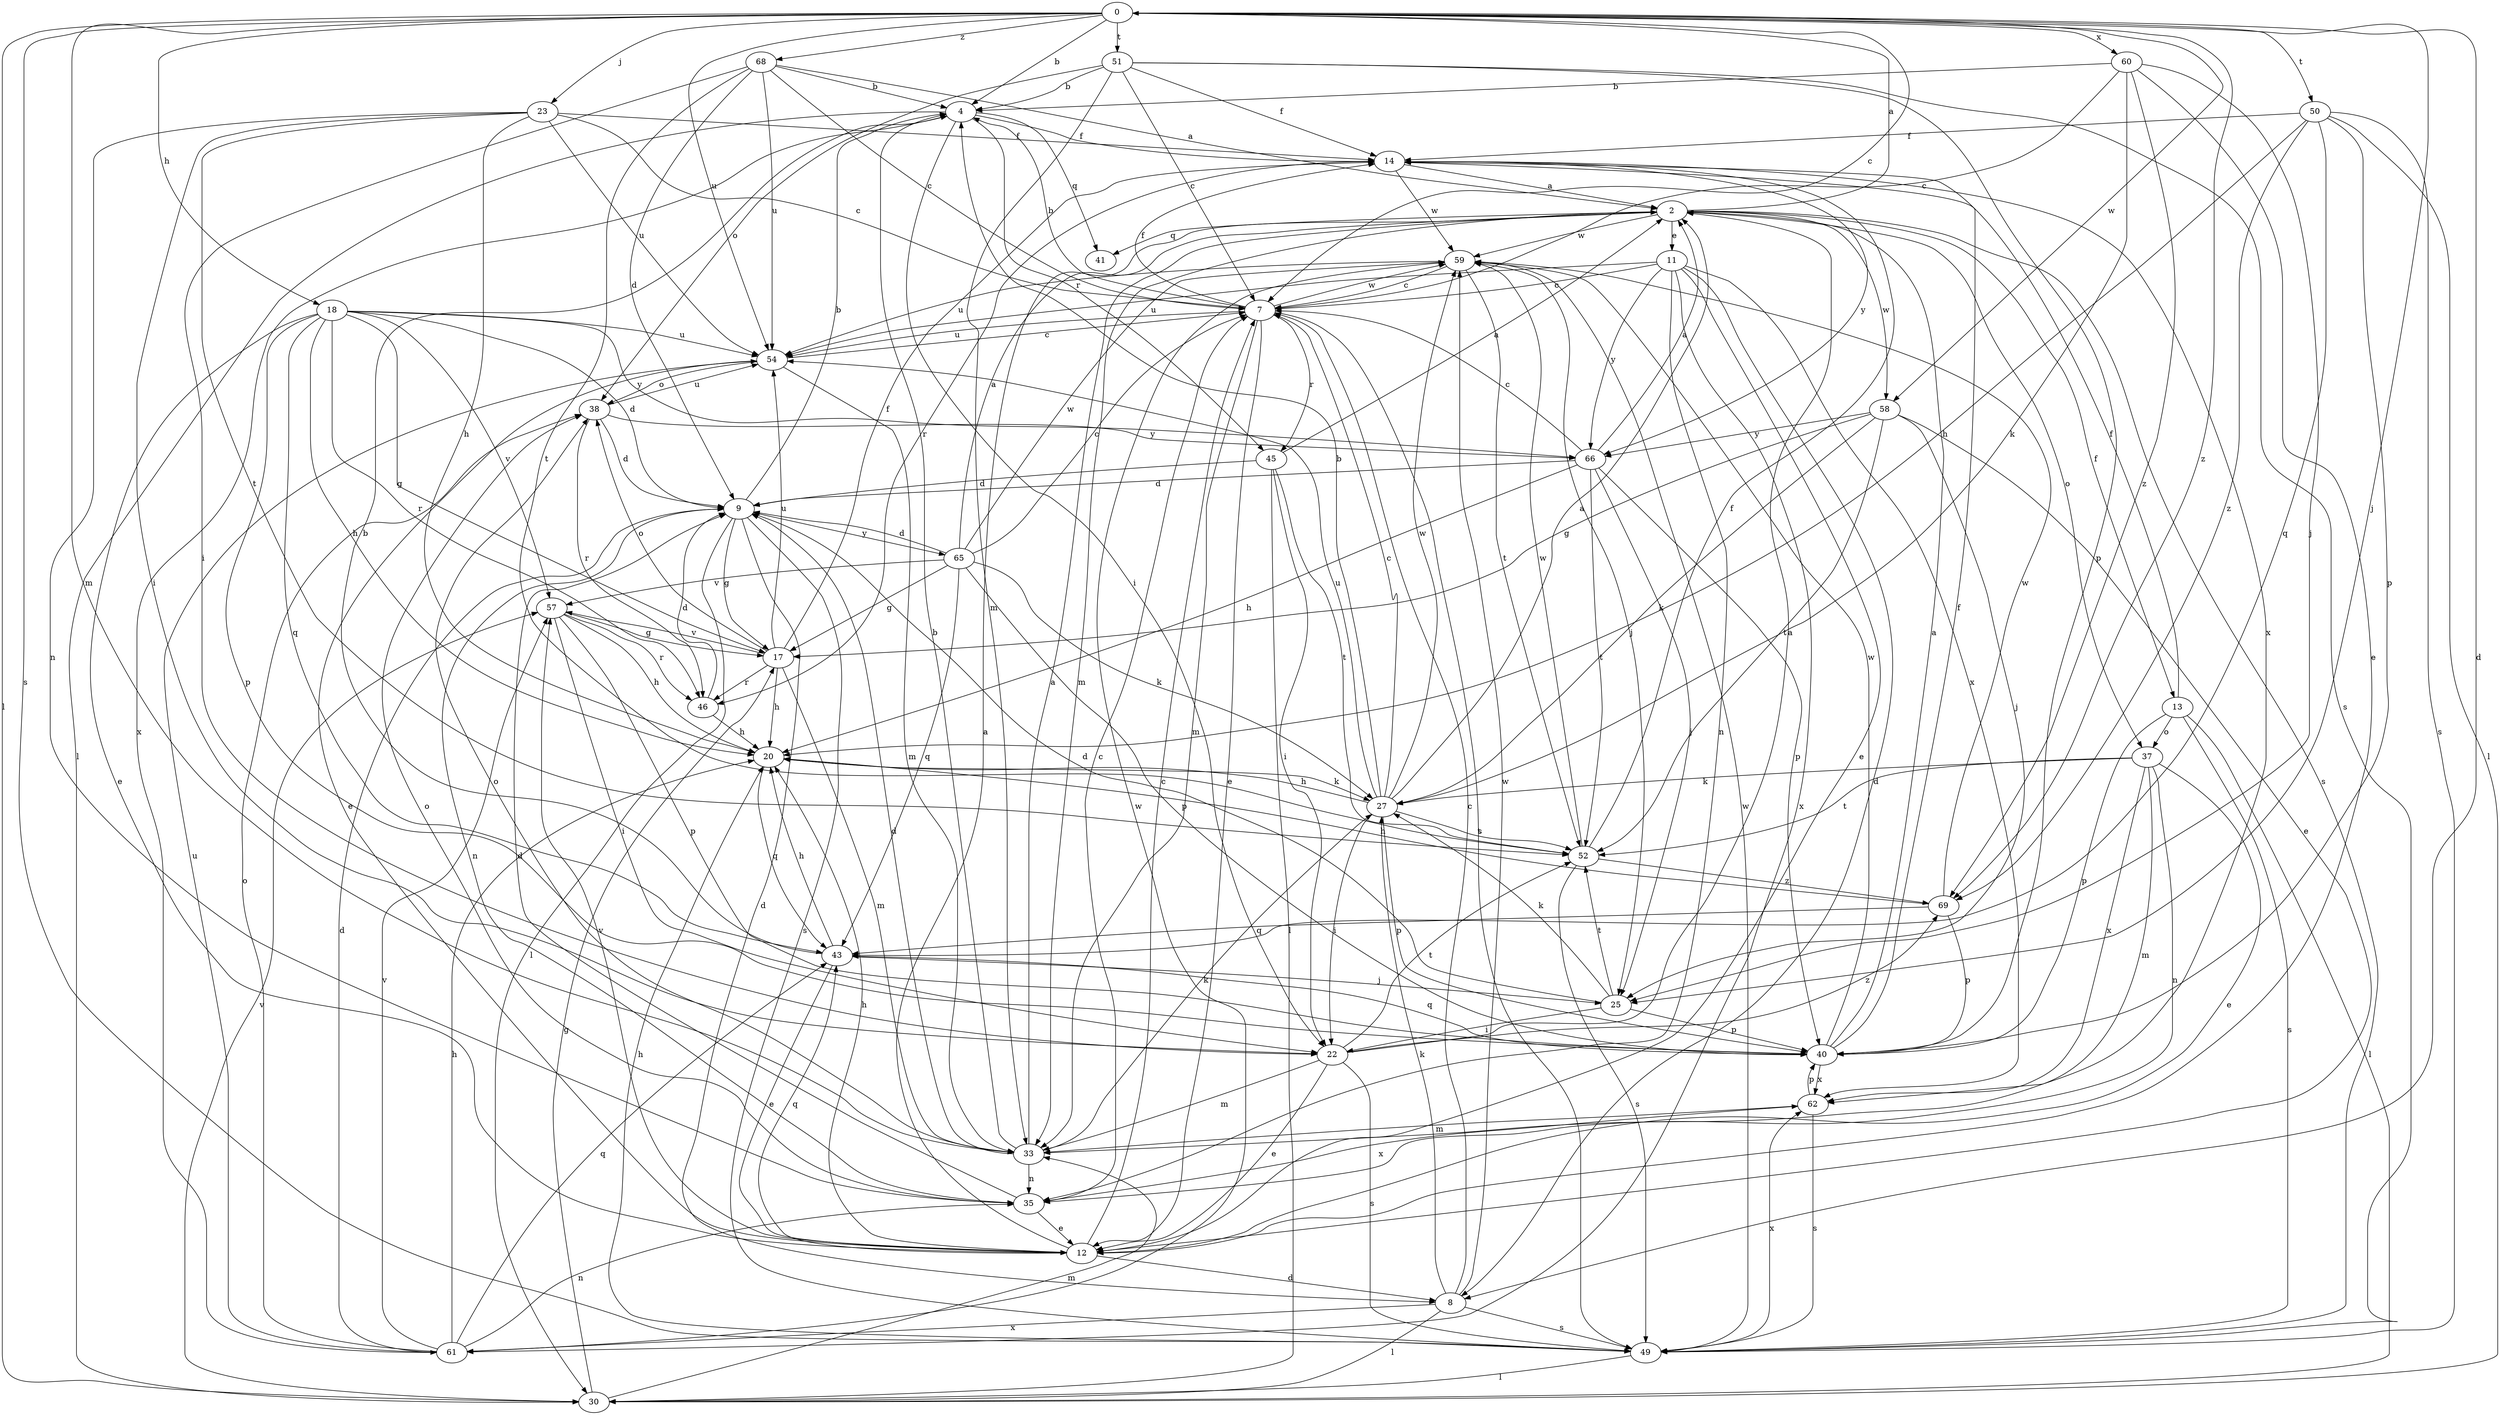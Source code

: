 strict digraph  {
0;
2;
4;
7;
8;
9;
11;
12;
13;
14;
17;
18;
20;
22;
23;
25;
27;
30;
33;
35;
37;
38;
40;
41;
43;
45;
46;
49;
50;
51;
52;
54;
57;
58;
59;
60;
61;
62;
65;
66;
68;
69;
0 -> 4  [label=b];
0 -> 7  [label=c];
0 -> 8  [label=d];
0 -> 18  [label=h];
0 -> 23  [label=j];
0 -> 25  [label=j];
0 -> 30  [label=l];
0 -> 33  [label=m];
0 -> 49  [label=s];
0 -> 50  [label=t];
0 -> 51  [label=t];
0 -> 54  [label=u];
0 -> 58  [label=w];
0 -> 60  [label=x];
0 -> 68  [label=z];
0 -> 69  [label=z];
2 -> 0  [label=a];
2 -> 11  [label=e];
2 -> 13  [label=f];
2 -> 33  [label=m];
2 -> 37  [label=o];
2 -> 41  [label=q];
2 -> 49  [label=s];
2 -> 58  [label=w];
2 -> 59  [label=w];
4 -> 14  [label=f];
4 -> 22  [label=i];
4 -> 30  [label=l];
4 -> 41  [label=q];
4 -> 45  [label=r];
4 -> 61  [label=x];
7 -> 4  [label=b];
7 -> 12  [label=e];
7 -> 14  [label=f];
7 -> 33  [label=m];
7 -> 45  [label=r];
7 -> 49  [label=s];
7 -> 54  [label=u];
7 -> 59  [label=w];
8 -> 7  [label=c];
8 -> 27  [label=k];
8 -> 30  [label=l];
8 -> 49  [label=s];
8 -> 59  [label=w];
8 -> 61  [label=x];
9 -> 4  [label=b];
9 -> 8  [label=d];
9 -> 17  [label=g];
9 -> 30  [label=l];
9 -> 35  [label=n];
9 -> 49  [label=s];
9 -> 65  [label=y];
11 -> 7  [label=c];
11 -> 8  [label=d];
11 -> 12  [label=e];
11 -> 35  [label=n];
11 -> 54  [label=u];
11 -> 61  [label=x];
11 -> 62  [label=x];
11 -> 66  [label=y];
12 -> 2  [label=a];
12 -> 7  [label=c];
12 -> 8  [label=d];
12 -> 20  [label=h];
12 -> 43  [label=q];
12 -> 57  [label=v];
13 -> 14  [label=f];
13 -> 30  [label=l];
13 -> 37  [label=o];
13 -> 40  [label=p];
13 -> 49  [label=s];
14 -> 2  [label=a];
14 -> 46  [label=r];
14 -> 59  [label=w];
14 -> 62  [label=x];
14 -> 66  [label=y];
17 -> 14  [label=f];
17 -> 20  [label=h];
17 -> 33  [label=m];
17 -> 38  [label=o];
17 -> 46  [label=r];
17 -> 54  [label=u];
17 -> 57  [label=v];
18 -> 9  [label=d];
18 -> 12  [label=e];
18 -> 17  [label=g];
18 -> 20  [label=h];
18 -> 40  [label=p];
18 -> 43  [label=q];
18 -> 46  [label=r];
18 -> 54  [label=u];
18 -> 57  [label=v];
18 -> 66  [label=y];
20 -> 27  [label=k];
20 -> 43  [label=q];
22 -> 2  [label=a];
22 -> 12  [label=e];
22 -> 33  [label=m];
22 -> 49  [label=s];
22 -> 52  [label=t];
22 -> 69  [label=z];
23 -> 7  [label=c];
23 -> 14  [label=f];
23 -> 20  [label=h];
23 -> 22  [label=i];
23 -> 35  [label=n];
23 -> 52  [label=t];
23 -> 54  [label=u];
25 -> 9  [label=d];
25 -> 22  [label=i];
25 -> 27  [label=k];
25 -> 40  [label=p];
25 -> 52  [label=t];
27 -> 2  [label=a];
27 -> 4  [label=b];
27 -> 7  [label=c];
27 -> 20  [label=h];
27 -> 22  [label=i];
27 -> 40  [label=p];
27 -> 52  [label=t];
27 -> 54  [label=u];
27 -> 59  [label=w];
30 -> 17  [label=g];
30 -> 33  [label=m];
30 -> 57  [label=v];
33 -> 2  [label=a];
33 -> 4  [label=b];
33 -> 9  [label=d];
33 -> 27  [label=k];
33 -> 35  [label=n];
33 -> 38  [label=o];
35 -> 7  [label=c];
35 -> 9  [label=d];
35 -> 12  [label=e];
35 -> 38  [label=o];
35 -> 62  [label=x];
37 -> 12  [label=e];
37 -> 27  [label=k];
37 -> 33  [label=m];
37 -> 35  [label=n];
37 -> 52  [label=t];
37 -> 62  [label=x];
38 -> 9  [label=d];
38 -> 46  [label=r];
38 -> 54  [label=u];
38 -> 66  [label=y];
40 -> 2  [label=a];
40 -> 14  [label=f];
40 -> 43  [label=q];
40 -> 59  [label=w];
40 -> 62  [label=x];
43 -> 4  [label=b];
43 -> 12  [label=e];
43 -> 20  [label=h];
43 -> 25  [label=j];
45 -> 2  [label=a];
45 -> 9  [label=d];
45 -> 22  [label=i];
45 -> 30  [label=l];
45 -> 52  [label=t];
46 -> 9  [label=d];
46 -> 20  [label=h];
49 -> 20  [label=h];
49 -> 30  [label=l];
49 -> 59  [label=w];
49 -> 62  [label=x];
50 -> 14  [label=f];
50 -> 20  [label=h];
50 -> 30  [label=l];
50 -> 40  [label=p];
50 -> 43  [label=q];
50 -> 49  [label=s];
50 -> 69  [label=z];
51 -> 4  [label=b];
51 -> 7  [label=c];
51 -> 14  [label=f];
51 -> 33  [label=m];
51 -> 38  [label=o];
51 -> 40  [label=p];
51 -> 49  [label=s];
52 -> 14  [label=f];
52 -> 49  [label=s];
52 -> 59  [label=w];
52 -> 69  [label=z];
54 -> 7  [label=c];
54 -> 12  [label=e];
54 -> 33  [label=m];
54 -> 38  [label=o];
57 -> 17  [label=g];
57 -> 20  [label=h];
57 -> 22  [label=i];
57 -> 40  [label=p];
57 -> 46  [label=r];
58 -> 12  [label=e];
58 -> 17  [label=g];
58 -> 25  [label=j];
58 -> 27  [label=k];
58 -> 52  [label=t];
58 -> 66  [label=y];
59 -> 7  [label=c];
59 -> 25  [label=j];
59 -> 52  [label=t];
59 -> 54  [label=u];
60 -> 4  [label=b];
60 -> 7  [label=c];
60 -> 12  [label=e];
60 -> 25  [label=j];
60 -> 27  [label=k];
60 -> 69  [label=z];
61 -> 9  [label=d];
61 -> 20  [label=h];
61 -> 35  [label=n];
61 -> 38  [label=o];
61 -> 43  [label=q];
61 -> 54  [label=u];
61 -> 57  [label=v];
61 -> 59  [label=w];
62 -> 33  [label=m];
62 -> 40  [label=p];
62 -> 49  [label=s];
65 -> 2  [label=a];
65 -> 7  [label=c];
65 -> 9  [label=d];
65 -> 17  [label=g];
65 -> 27  [label=k];
65 -> 40  [label=p];
65 -> 43  [label=q];
65 -> 57  [label=v];
65 -> 59  [label=w];
66 -> 2  [label=a];
66 -> 7  [label=c];
66 -> 9  [label=d];
66 -> 20  [label=h];
66 -> 25  [label=j];
66 -> 40  [label=p];
66 -> 52  [label=t];
68 -> 2  [label=a];
68 -> 4  [label=b];
68 -> 7  [label=c];
68 -> 9  [label=d];
68 -> 22  [label=i];
68 -> 52  [label=t];
68 -> 54  [label=u];
69 -> 20  [label=h];
69 -> 40  [label=p];
69 -> 43  [label=q];
69 -> 59  [label=w];
}
